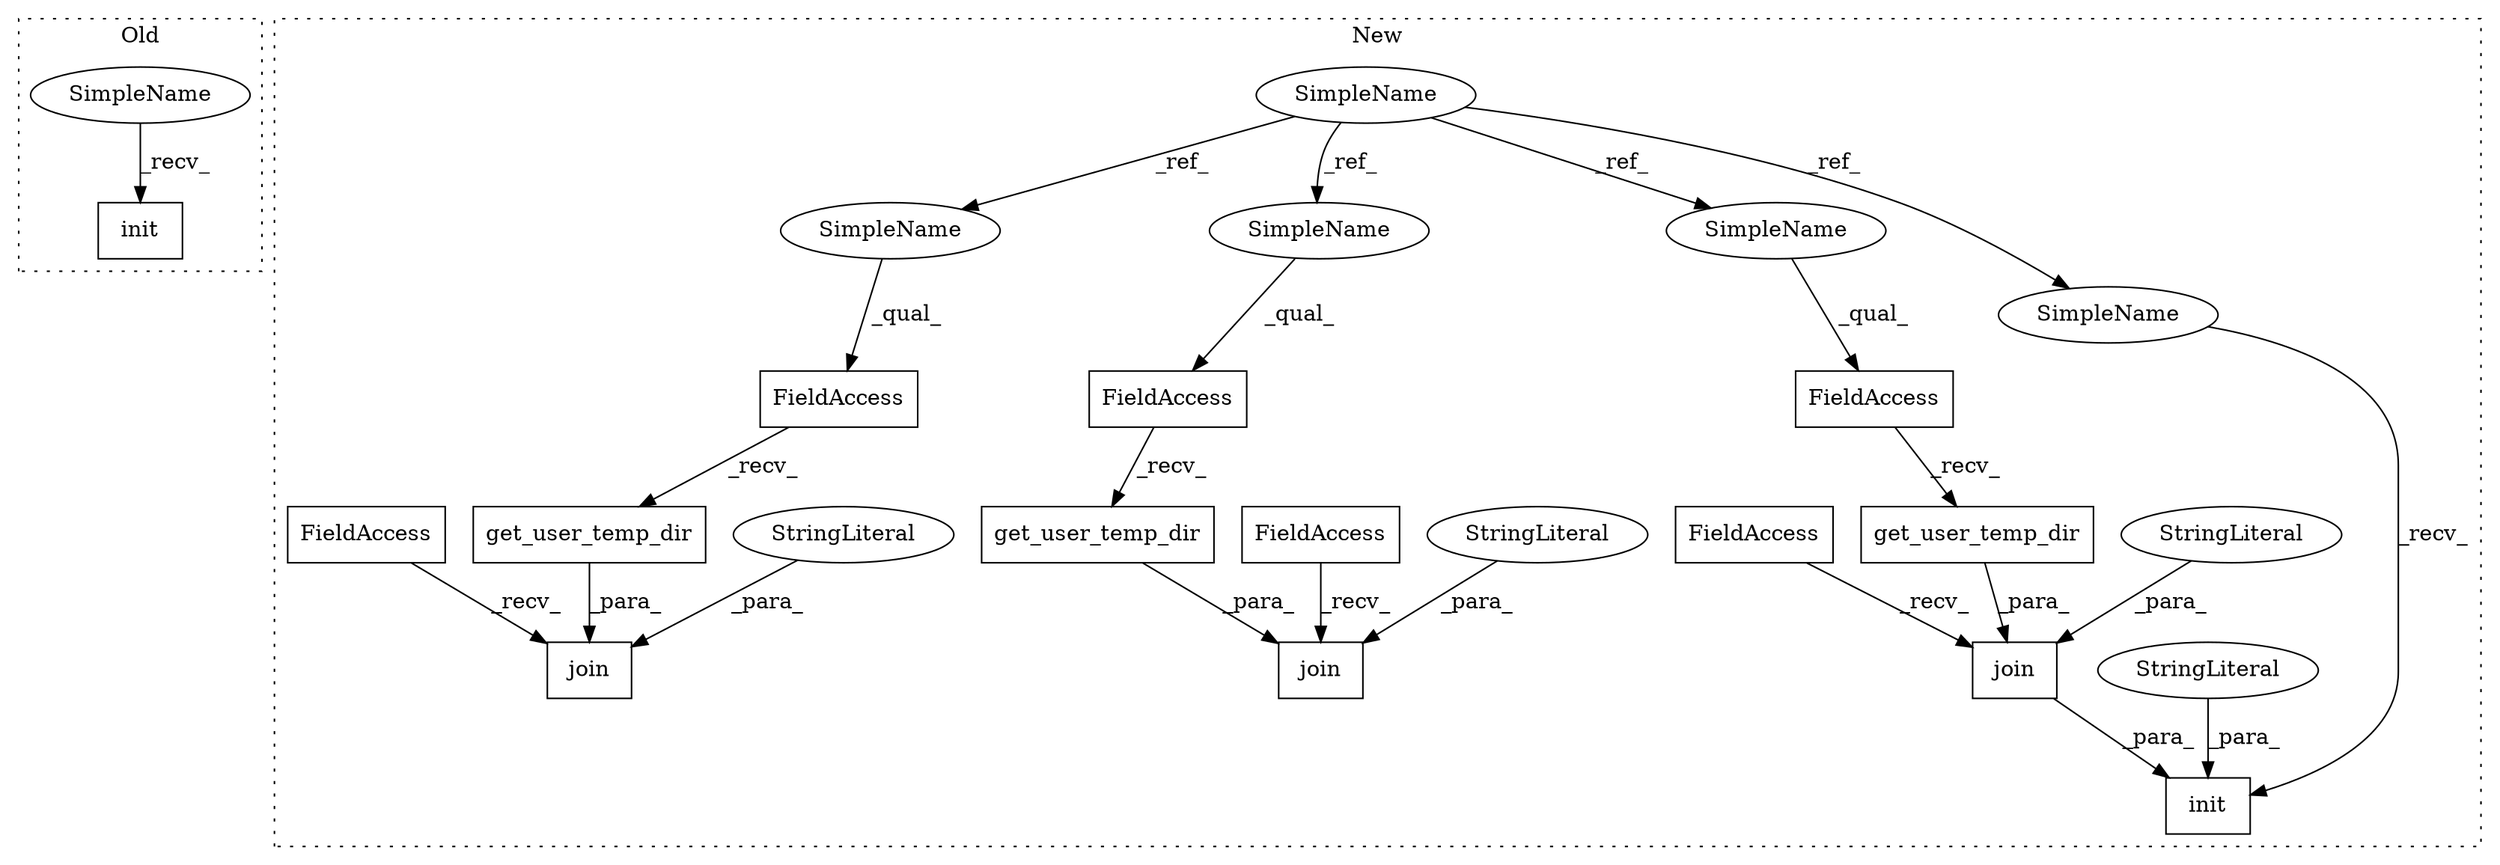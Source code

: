 digraph G {
subgraph cluster0 {
1 [label="init" a="32" s="569,614" l="5,1" shape="box"];
24 [label="SimpleName" a="42" s="565" l="3" shape="ellipse"];
label = "Old";
style="dotted";
}
subgraph cluster1 {
2 [label="join" a="32" s="378,431" l="5,1" shape="box"];
3 [label="init" a="32" s="348,432" l="5,1" shape="box"];
4 [label="SimpleName" a="42" s="271" l="3" shape="ellipse"];
5 [label="FieldAccess" a="22" s="965" l="9" shape="box"];
6 [label="FieldAccess" a="22" s="370" l="7" shape="box"];
7 [label="FieldAccess" a="22" s="383" l="9" shape="box"];
8 [label="FieldAccess" a="22" s="677" l="9" shape="box"];
9 [label="get_user_temp_dir" a="32" s="687" l="19" shape="box"];
10 [label="join" a="32" s="672,725" l="5,1" shape="box"];
11 [label="FieldAccess" a="22" s="664" l="7" shape="box"];
12 [label="get_user_temp_dir" a="32" s="393" l="19" shape="box"];
13 [label="StringLiteral" a="45" s="353" l="16" shape="ellipse"];
14 [label="StringLiteral" a="45" s="413" l="18" shape="ellipse"];
15 [label="StringLiteral" a="45" s="707" l="18" shape="ellipse"];
16 [label="get_user_temp_dir" a="32" s="975" l="19" shape="box"];
17 [label="join" a="32" s="960,1013" l="5,1" shape="box"];
18 [label="FieldAccess" a="22" s="952" l="7" shape="box"];
19 [label="StringLiteral" a="45" s="995" l="18" shape="ellipse"];
20 [label="SimpleName" a="42" s="677" l="3" shape="ellipse"];
21 [label="SimpleName" a="42" s="383" l="3" shape="ellipse"];
22 [label="SimpleName" a="42" s="965" l="3" shape="ellipse"];
23 [label="SimpleName" a="42" s="344" l="3" shape="ellipse"];
label = "New";
style="dotted";
}
2 -> 3 [label="_para_"];
4 -> 22 [label="_ref_"];
4 -> 21 [label="_ref_"];
4 -> 23 [label="_ref_"];
4 -> 20 [label="_ref_"];
5 -> 16 [label="_recv_"];
6 -> 2 [label="_recv_"];
7 -> 12 [label="_recv_"];
8 -> 9 [label="_recv_"];
9 -> 10 [label="_para_"];
11 -> 10 [label="_recv_"];
12 -> 2 [label="_para_"];
13 -> 3 [label="_para_"];
14 -> 2 [label="_para_"];
15 -> 10 [label="_para_"];
16 -> 17 [label="_para_"];
18 -> 17 [label="_recv_"];
19 -> 17 [label="_para_"];
20 -> 8 [label="_qual_"];
21 -> 7 [label="_qual_"];
22 -> 5 [label="_qual_"];
23 -> 3 [label="_recv_"];
24 -> 1 [label="_recv_"];
}